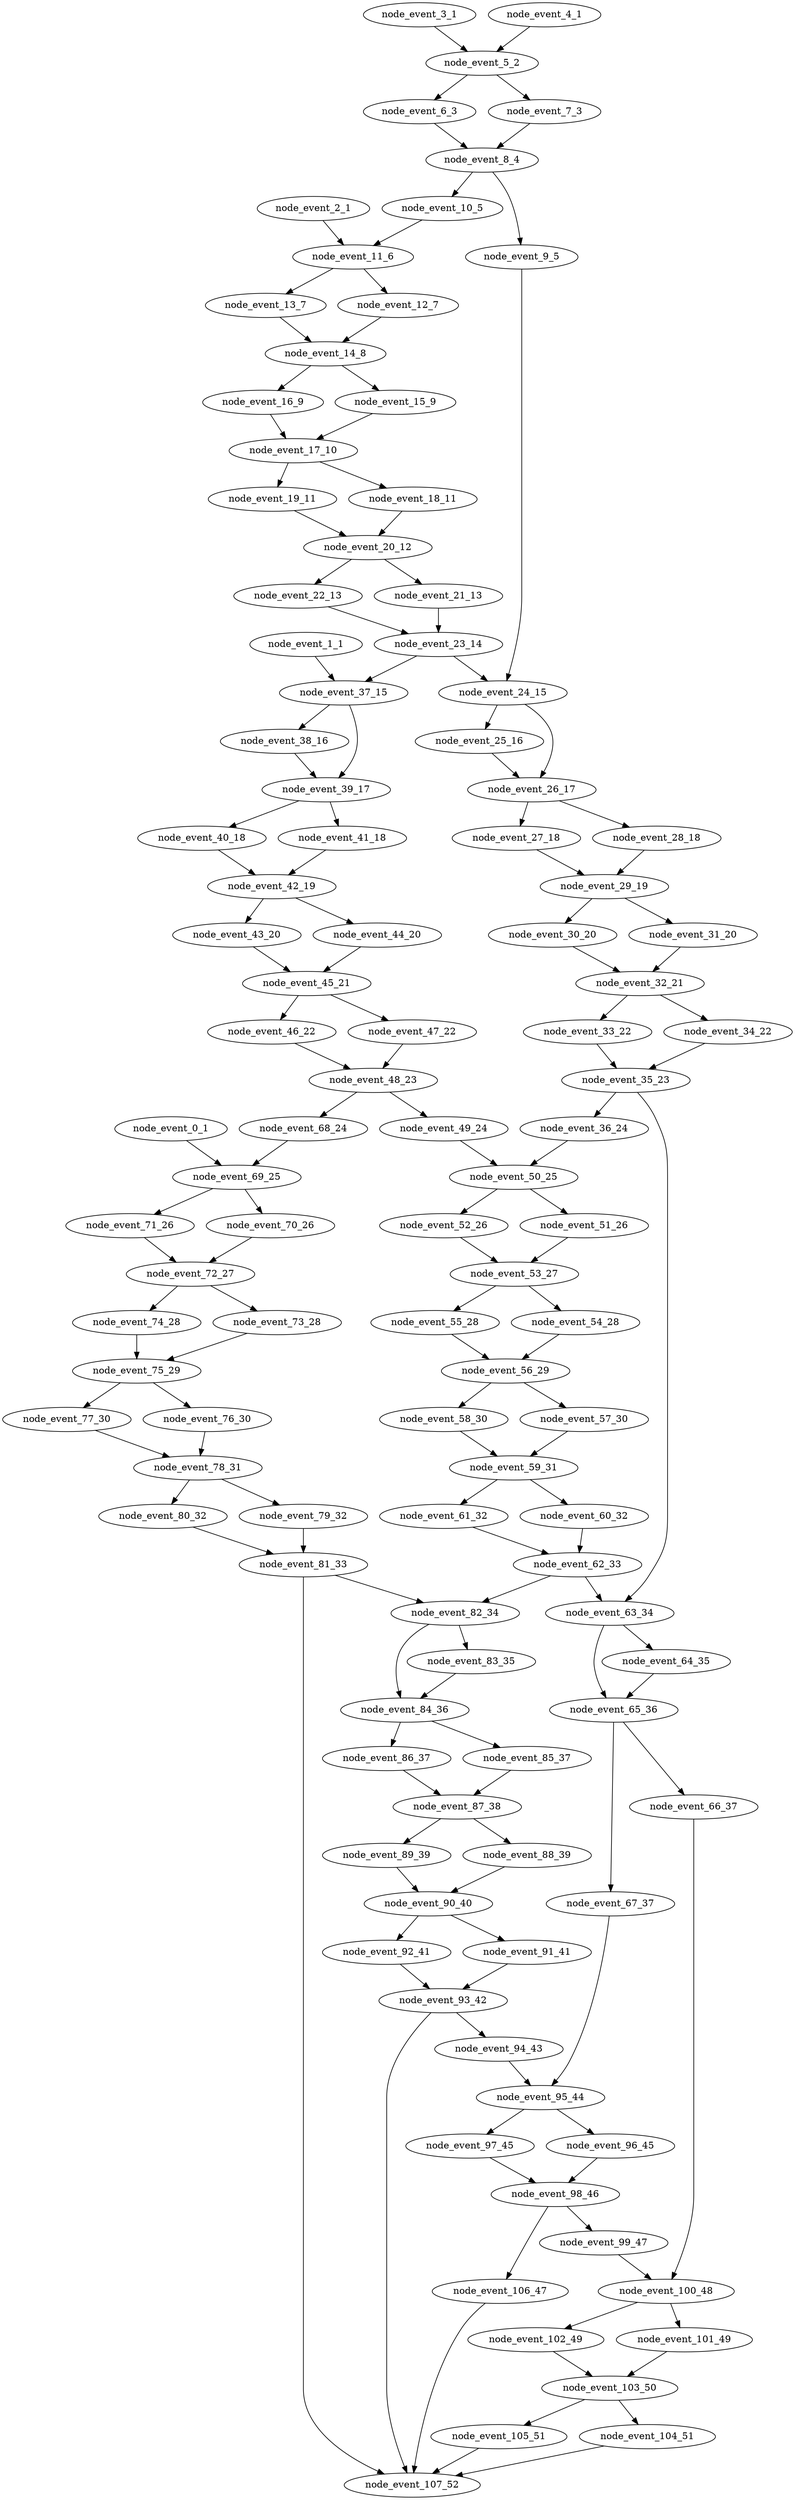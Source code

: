 digraph {
    node_event_0_1 [EventIndex="0" EventType="DotQasm.Scheduling.GateEvent" Depth="1" Dependencies="0" Latency="00:00:00.0010000" Priority="0.045000000000000026"];
    node_event_1_1 [EventIndex="1" EventType="DotQasm.Scheduling.GateEvent" Depth="1" Dependencies="0" Latency="00:00:00.0010000" Priority="0.06000000000000004"];
    node_event_2_1 [EventIndex="2" EventType="DotQasm.Scheduling.GateEvent" Depth="1" Dependencies="0" Latency="00:00:00.0010000" Priority="0.07400000000000005"];
    node_event_3_1 [EventIndex="3" EventType="DotQasm.Scheduling.GateEvent" Depth="1" Dependencies="0" Latency="00:00:00.0010000" Priority="0.08000000000000006"];
    node_event_4_1 [EventIndex="4" EventType="DotQasm.Scheduling.GateEvent" Depth="1" Dependencies="0" Latency="00:00:00.0010000" Priority="0.08000000000000006"];
    node_event_5_2 [EventIndex="5" EventType="DotQasm.Scheduling.ControlledGateEvent" Depth="2" Dependencies="2" Latency="00:00:00.0020000" Priority="0.07900000000000006"];
    node_event_6_3 [EventIndex="6" EventType="DotQasm.Scheduling.GateEvent" Depth="3" Dependencies="3" Latency="00:00:00.0010000" Priority="0.07700000000000005"];
    node_event_7_3 [EventIndex="7" EventType="DotQasm.Scheduling.GateEvent" Depth="3" Dependencies="3" Latency="00:00:00.0010000" Priority="0.07700000000000005"];
    node_event_8_4 [EventIndex="8" EventType="DotQasm.Scheduling.ControlledGateEvent" Depth="4" Dependencies="8" Latency="00:00:00.0020000" Priority="0.07600000000000005"];
    node_event_9_5 [EventIndex="9" EventType="DotQasm.Scheduling.GateEvent" Depth="5" Dependencies="9" Latency="00:00:00.0010000" Priority="0.06000000000000004"];
    node_event_10_5 [EventIndex="10" EventType="DotQasm.Scheduling.GateEvent" Depth="5" Dependencies="9" Latency="00:00:00.0010000" Priority="0.07400000000000005"];
    node_event_11_6 [EventIndex="11" EventType="DotQasm.Scheduling.ControlledGateEvent" Depth="6" Dependencies="11" Latency="00:00:00.0020000" Priority="0.07300000000000005"];
    node_event_12_7 [EventIndex="12" EventType="DotQasm.Scheduling.GateEvent" Depth="7" Dependencies="12" Latency="00:00:00.0010000" Priority="0.07100000000000005"];
    node_event_13_7 [EventIndex="13" EventType="DotQasm.Scheduling.GateEvent" Depth="7" Dependencies="12" Latency="00:00:00.0010000" Priority="0.07100000000000005"];
    node_event_14_8 [EventIndex="14" EventType="DotQasm.Scheduling.ControlledGateEvent" Depth="8" Dependencies="26" Latency="00:00:00.0020000" Priority="0.07000000000000005"];
    node_event_15_9 [EventIndex="15" EventType="DotQasm.Scheduling.GateEvent" Depth="9" Dependencies="27" Latency="00:00:00.0010000" Priority="0.06800000000000005"];
    node_event_16_9 [EventIndex="16" EventType="DotQasm.Scheduling.GateEvent" Depth="9" Dependencies="27" Latency="00:00:00.0010000" Priority="0.06800000000000005"];
    node_event_17_10 [EventIndex="17" EventType="DotQasm.Scheduling.ControlledGateEvent" Depth="10" Dependencies="56" Latency="00:00:00.0020000" Priority="0.06700000000000005"];
    node_event_18_11 [EventIndex="18" EventType="DotQasm.Scheduling.GateEvent" Depth="11" Dependencies="57" Latency="00:00:00.0010000" Priority="0.06500000000000004"];
    node_event_19_11 [EventIndex="19" EventType="DotQasm.Scheduling.GateEvent" Depth="11" Dependencies="57" Latency="00:00:00.0010000" Priority="0.06500000000000004"];
    node_event_20_12 [EventIndex="20" EventType="DotQasm.Scheduling.ControlledGateEvent" Depth="12" Dependencies="116" Latency="00:00:00.0020000" Priority="0.06400000000000004"];
    node_event_21_13 [EventIndex="21" EventType="DotQasm.Scheduling.GateEvent" Depth="13" Dependencies="117" Latency="00:00:00.0010000" Priority="0.06200000000000004"];
    node_event_22_13 [EventIndex="22" EventType="DotQasm.Scheduling.GateEvent" Depth="13" Dependencies="117" Latency="00:00:00.0010000" Priority="0.06200000000000004"];
    node_event_23_14 [EventIndex="23" EventType="DotQasm.Scheduling.ControlledGateEvent" Depth="14" Dependencies="236" Latency="00:00:00.0020000" Priority="0.06100000000000004"];
    node_event_24_15 [EventIndex="24" EventType="DotQasm.Scheduling.ControlledGateEvent" Depth="15" Dependencies="247" Latency="00:00:00.0020000" Priority="0.05900000000000004"];
    node_event_25_16 [EventIndex="25" EventType="DotQasm.Scheduling.GateEvent" Depth="16" Dependencies="248" Latency="00:00:00.0010000" Priority="0.05700000000000004"];
    node_event_26_17 [EventIndex="26" EventType="DotQasm.Scheduling.ControlledGateEvent" Depth="17" Dependencies="497" Latency="00:00:00.0020000" Priority="0.056000000000000036"];
    node_event_27_18 [EventIndex="27" EventType="DotQasm.Scheduling.GateEvent" Depth="18" Dependencies="498" Latency="00:00:00.0010000" Priority="0.054000000000000034"];
    node_event_28_18 [EventIndex="28" EventType="DotQasm.Scheduling.GateEvent" Depth="18" Dependencies="498" Latency="00:00:00.0010000" Priority="0.054000000000000034"];
    node_event_29_19 [EventIndex="29" EventType="DotQasm.Scheduling.ControlledGateEvent" Depth="19" Dependencies="998" Latency="00:00:00.0020000" Priority="0.05300000000000003"];
    node_event_30_20 [EventIndex="30" EventType="DotQasm.Scheduling.GateEvent" Depth="20" Dependencies="999" Latency="00:00:00.0010000" Priority="0.05100000000000003"];
    node_event_31_20 [EventIndex="31" EventType="DotQasm.Scheduling.GateEvent" Depth="20" Dependencies="999" Latency="00:00:00.0010000" Priority="0.05100000000000003"];
    node_event_32_21 [EventIndex="32" EventType="DotQasm.Scheduling.ControlledGateEvent" Depth="21" Dependencies="2000" Latency="00:00:00.0020000" Priority="0.05000000000000003"];
    node_event_33_22 [EventIndex="33" EventType="DotQasm.Scheduling.GateEvent" Depth="22" Dependencies="2001" Latency="00:00:00.0010000" Priority="0.04800000000000003"];
    node_event_34_22 [EventIndex="34" EventType="DotQasm.Scheduling.GateEvent" Depth="22" Dependencies="2001" Latency="00:00:00.0010000" Priority="0.04800000000000003"];
    node_event_35_23 [EventIndex="35" EventType="DotQasm.Scheduling.ControlledGateEvent" Depth="23" Dependencies="4004" Latency="00:00:00.0020000" Priority="0.04700000000000003"];
    node_event_36_24 [EventIndex="36" EventType="DotQasm.Scheduling.GateEvent" Depth="24" Dependencies="4005" Latency="00:00:00.0010000" Priority="0.045000000000000026"];
    node_event_37_15 [EventIndex="37" EventType="DotQasm.Scheduling.ControlledGateEvent" Depth="15" Dependencies="238" Latency="00:00:00.0020000" Priority="0.05900000000000004"];
    node_event_38_16 [EventIndex="38" EventType="DotQasm.Scheduling.GateEvent" Depth="16" Dependencies="239" Latency="00:00:00.0010000" Priority="0.05700000000000004"];
    node_event_39_17 [EventIndex="39" EventType="DotQasm.Scheduling.ControlledGateEvent" Depth="17" Dependencies="479" Latency="00:00:00.0020000" Priority="0.056000000000000036"];
    node_event_40_18 [EventIndex="40" EventType="DotQasm.Scheduling.GateEvent" Depth="18" Dependencies="480" Latency="00:00:00.0010000" Priority="0.054000000000000034"];
    node_event_41_18 [EventIndex="41" EventType="DotQasm.Scheduling.GateEvent" Depth="18" Dependencies="480" Latency="00:00:00.0010000" Priority="0.054000000000000034"];
    node_event_42_19 [EventIndex="42" EventType="DotQasm.Scheduling.ControlledGateEvent" Depth="19" Dependencies="962" Latency="00:00:00.0020000" Priority="0.05300000000000003"];
    node_event_43_20 [EventIndex="43" EventType="DotQasm.Scheduling.GateEvent" Depth="20" Dependencies="963" Latency="00:00:00.0010000" Priority="0.05100000000000003"];
    node_event_44_20 [EventIndex="44" EventType="DotQasm.Scheduling.GateEvent" Depth="20" Dependencies="963" Latency="00:00:00.0010000" Priority="0.05100000000000003"];
    node_event_45_21 [EventIndex="45" EventType="DotQasm.Scheduling.ControlledGateEvent" Depth="21" Dependencies="1928" Latency="00:00:00.0020000" Priority="0.05000000000000003"];
    node_event_46_22 [EventIndex="46" EventType="DotQasm.Scheduling.GateEvent" Depth="22" Dependencies="1929" Latency="00:00:00.0010000" Priority="0.04800000000000003"];
    node_event_47_22 [EventIndex="47" EventType="DotQasm.Scheduling.GateEvent" Depth="22" Dependencies="1929" Latency="00:00:00.0010000" Priority="0.04800000000000003"];
    node_event_48_23 [EventIndex="48" EventType="DotQasm.Scheduling.ControlledGateEvent" Depth="23" Dependencies="3860" Latency="00:00:00.0020000" Priority="0.04700000000000003"];
    node_event_49_24 [EventIndex="49" EventType="DotQasm.Scheduling.GateEvent" Depth="24" Dependencies="3861" Latency="00:00:00.0010000" Priority="0.045000000000000026"];
    node_event_50_25 [EventIndex="50" EventType="DotQasm.Scheduling.ControlledGateEvent" Depth="25" Dependencies="7868" Latency="00:00:00.0020000" Priority="0.044000000000000025"];
    node_event_51_26 [EventIndex="51" EventType="DotQasm.Scheduling.GateEvent" Depth="26" Dependencies="7869" Latency="00:00:00.0010000" Priority="0.04200000000000002"];
    node_event_52_26 [EventIndex="52" EventType="DotQasm.Scheduling.GateEvent" Depth="26" Dependencies="7869" Latency="00:00:00.0010000" Priority="0.04200000000000002"];
    node_event_53_27 [EventIndex="53" EventType="DotQasm.Scheduling.ControlledGateEvent" Depth="27" Dependencies="15740" Latency="00:00:00.0020000" Priority="0.04100000000000002"];
    node_event_54_28 [EventIndex="54" EventType="DotQasm.Scheduling.GateEvent" Depth="28" Dependencies="15741" Latency="00:00:00.0010000" Priority="0.03900000000000002"];
    node_event_55_28 [EventIndex="55" EventType="DotQasm.Scheduling.GateEvent" Depth="28" Dependencies="15741" Latency="00:00:00.0010000" Priority="0.03900000000000002"];
    node_event_56_29 [EventIndex="56" EventType="DotQasm.Scheduling.ControlledGateEvent" Depth="29" Dependencies="31484" Latency="00:00:00.0020000" Priority="0.03800000000000002"];
    node_event_57_30 [EventIndex="57" EventType="DotQasm.Scheduling.GateEvent" Depth="30" Dependencies="31485" Latency="00:00:00.0010000" Priority="0.03600000000000002"];
    node_event_58_30 [EventIndex="58" EventType="DotQasm.Scheduling.GateEvent" Depth="30" Dependencies="31485" Latency="00:00:00.0010000" Priority="0.03600000000000002"];
    node_event_59_31 [EventIndex="59" EventType="DotQasm.Scheduling.ControlledGateEvent" Depth="31" Dependencies="62972" Latency="00:00:00.0020000" Priority="0.03500000000000002"];
    node_event_60_32 [EventIndex="60" EventType="DotQasm.Scheduling.GateEvent" Depth="32" Dependencies="62973" Latency="00:00:00.0010000" Priority="0.033000000000000015"];
    node_event_61_32 [EventIndex="61" EventType="DotQasm.Scheduling.GateEvent" Depth="32" Dependencies="62973" Latency="00:00:00.0010000" Priority="0.033000000000000015"];
    node_event_62_33 [EventIndex="62" EventType="DotQasm.Scheduling.ControlledGateEvent" Depth="33" Dependencies="125948" Latency="00:00:00.0020000" Priority="0.032000000000000015"];
    node_event_63_34 [EventIndex="63" EventType="DotQasm.Scheduling.ControlledGateEvent" Depth="34" Dependencies="129954" Latency="00:00:00.0020000" Priority="0.021000000000000005"];
    node_event_64_35 [EventIndex="64" EventType="DotQasm.Scheduling.GateEvent" Depth="35" Dependencies="129955" Latency="00:00:00.0010000" Priority="0.019000000000000003"];
    node_event_65_36 [EventIndex="65" EventType="DotQasm.Scheduling.ControlledGateEvent" Depth="36" Dependencies="259911" Latency="00:00:00.0020000" Priority="0.018000000000000002"];
    node_event_66_37 [EventIndex="66" EventType="DotQasm.Scheduling.GateEvent" Depth="37" Dependencies="259912" Latency="00:00:00.0010000" Priority="0.010000000000000002"];
    node_event_67_37 [EventIndex="67" EventType="DotQasm.Scheduling.GateEvent" Depth="37" Dependencies="259912" Latency="00:00:00.0010000" Priority="0.016"];
    node_event_68_24 [EventIndex="68" EventType="DotQasm.Scheduling.GateEvent" Depth="24" Dependencies="3861" Latency="00:00:00.0010000" Priority="0.045000000000000026"];
    node_event_69_25 [EventIndex="69" EventType="DotQasm.Scheduling.ControlledGateEvent" Depth="25" Dependencies="3863" Latency="00:00:00.0020000" Priority="0.044000000000000025"];
    node_event_70_26 [EventIndex="70" EventType="DotQasm.Scheduling.GateEvent" Depth="26" Dependencies="3864" Latency="00:00:00.0010000" Priority="0.04200000000000002"];
    node_event_71_26 [EventIndex="71" EventType="DotQasm.Scheduling.GateEvent" Depth="26" Dependencies="3864" Latency="00:00:00.0010000" Priority="0.04200000000000002"];
    node_event_72_27 [EventIndex="72" EventType="DotQasm.Scheduling.ControlledGateEvent" Depth="27" Dependencies="7730" Latency="00:00:00.0020000" Priority="0.04100000000000002"];
    node_event_73_28 [EventIndex="73" EventType="DotQasm.Scheduling.GateEvent" Depth="28" Dependencies="7731" Latency="00:00:00.0010000" Priority="0.03900000000000002"];
    node_event_74_28 [EventIndex="74" EventType="DotQasm.Scheduling.GateEvent" Depth="28" Dependencies="7731" Latency="00:00:00.0010000" Priority="0.03900000000000002"];
    node_event_75_29 [EventIndex="75" EventType="DotQasm.Scheduling.ControlledGateEvent" Depth="29" Dependencies="15464" Latency="00:00:00.0020000" Priority="0.03800000000000002"];
    node_event_76_30 [EventIndex="76" EventType="DotQasm.Scheduling.GateEvent" Depth="30" Dependencies="15465" Latency="00:00:00.0010000" Priority="0.03600000000000002"];
    node_event_77_30 [EventIndex="77" EventType="DotQasm.Scheduling.GateEvent" Depth="30" Dependencies="15465" Latency="00:00:00.0010000" Priority="0.03600000000000002"];
    node_event_78_31 [EventIndex="78" EventType="DotQasm.Scheduling.ControlledGateEvent" Depth="31" Dependencies="30932" Latency="00:00:00.0020000" Priority="0.03500000000000002"];
    node_event_79_32 [EventIndex="79" EventType="DotQasm.Scheduling.GateEvent" Depth="32" Dependencies="30933" Latency="00:00:00.0010000" Priority="0.033000000000000015"];
    node_event_80_32 [EventIndex="80" EventType="DotQasm.Scheduling.GateEvent" Depth="32" Dependencies="30933" Latency="00:00:00.0010000" Priority="0.033000000000000015"];
    node_event_81_33 [EventIndex="81" EventType="DotQasm.Scheduling.ControlledGateEvent" Depth="33" Dependencies="61868" Latency="00:00:00.0020000" Priority="0.032000000000000015"];
    node_event_82_34 [EventIndex="82" EventType="DotQasm.Scheduling.ControlledGateEvent" Depth="34" Dependencies="187818" Latency="00:00:00.0020000" Priority="0.030000000000000013"];
    node_event_83_35 [EventIndex="83" EventType="DotQasm.Scheduling.GateEvent" Depth="35" Dependencies="187819" Latency="00:00:00.0010000" Priority="0.02800000000000001"];
    node_event_84_36 [EventIndex="84" EventType="DotQasm.Scheduling.ControlledGateEvent" Depth="36" Dependencies="375639" Latency="00:00:00.0020000" Priority="0.02700000000000001"];
    node_event_85_37 [EventIndex="85" EventType="DotQasm.Scheduling.GateEvent" Depth="37" Dependencies="375640" Latency="00:00:00.0010000" Priority="0.02500000000000001"];
    node_event_86_37 [EventIndex="86" EventType="DotQasm.Scheduling.GateEvent" Depth="37" Dependencies="375640" Latency="00:00:00.0010000" Priority="0.02500000000000001"];
    node_event_87_38 [EventIndex="87" EventType="DotQasm.Scheduling.ControlledGateEvent" Depth="38" Dependencies="751282" Latency="00:00:00.0020000" Priority="0.024000000000000007"];
    node_event_88_39 [EventIndex="88" EventType="DotQasm.Scheduling.GateEvent" Depth="39" Dependencies="751283" Latency="00:00:00.0010000" Priority="0.022000000000000006"];
    node_event_89_39 [EventIndex="89" EventType="DotQasm.Scheduling.GateEvent" Depth="39" Dependencies="751283" Latency="00:00:00.0010000" Priority="0.022000000000000006"];
    node_event_90_40 [EventIndex="90" EventType="DotQasm.Scheduling.ControlledGateEvent" Depth="40" Dependencies="1502568" Latency="00:00:00.0020000" Priority="0.021000000000000005"];
    node_event_91_41 [EventIndex="91" EventType="DotQasm.Scheduling.GateEvent" Depth="41" Dependencies="1502569" Latency="00:00:00.0010000" Priority="0.019000000000000003"];
    node_event_92_41 [EventIndex="92" EventType="DotQasm.Scheduling.GateEvent" Depth="41" Dependencies="1502569" Latency="00:00:00.0010000" Priority="0.019000000000000003"];
    node_event_93_42 [EventIndex="93" EventType="DotQasm.Scheduling.ControlledGateEvent" Depth="42" Dependencies="3005140" Latency="00:00:00.0020000" Priority="0.018000000000000002"];
    node_event_94_43 [EventIndex="94" EventType="DotQasm.Scheduling.GateEvent" Depth="43" Dependencies="3005141" Latency="00:00:00.0010000" Priority="0.016"];
    node_event_95_44 [EventIndex="95" EventType="DotQasm.Scheduling.ControlledGateEvent" Depth="44" Dependencies="3265055" Latency="00:00:00.0020000" Priority="0.015000000000000001"];
    node_event_96_45 [EventIndex="96" EventType="DotQasm.Scheduling.GateEvent" Depth="45" Dependencies="3265056" Latency="00:00:00.0010000" Priority="0.013000000000000001"];
    node_event_97_45 [EventIndex="97" EventType="DotQasm.Scheduling.GateEvent" Depth="45" Dependencies="3265056" Latency="00:00:00.0010000" Priority="0.013000000000000001"];
    node_event_98_46 [EventIndex="98" EventType="DotQasm.Scheduling.ControlledGateEvent" Depth="46" Dependencies="6530114" Latency="00:00:00.0020000" Priority="0.012000000000000002"];
    node_event_99_47 [EventIndex="99" EventType="DotQasm.Scheduling.GateEvent" Depth="47" Dependencies="6530115" Latency="00:00:00.0010000" Priority="0.010000000000000002"];
    node_event_100_48 [EventIndex="100" EventType="DotQasm.Scheduling.ControlledGateEvent" Depth="48" Dependencies="6790029" Latency="00:00:00.0020000" Priority="0.009000000000000001"];
    node_event_101_49 [EventIndex="101" EventType="DotQasm.Scheduling.GateEvent" Depth="49" Dependencies="6790030" Latency="00:00:00.0010000" Priority="0.007"];
    node_event_102_49 [EventIndex="102" EventType="DotQasm.Scheduling.GateEvent" Depth="49" Dependencies="6790030" Latency="00:00:00.0010000" Priority="0.007"];
    node_event_103_50 [EventIndex="103" EventType="DotQasm.Scheduling.ControlledGateEvent" Depth="50" Dependencies="13580062" Latency="00:00:00.0020000" Priority="0.006"];
    node_event_104_51 [EventIndex="104" EventType="DotQasm.Scheduling.GateEvent" Depth="51" Dependencies="13580063" Latency="00:00:00.0010000" Priority="0.004"];
    node_event_105_51 [EventIndex="105" EventType="DotQasm.Scheduling.GateEvent" Depth="51" Dependencies="13580063" Latency="00:00:00.0010000" Priority="0.004"];
    node_event_106_47 [EventIndex="106" EventType="DotQasm.Scheduling.GateEvent" Depth="47" Dependencies="6530115" Latency="00:00:00.0010000" Priority="0.004"];
    node_event_107_52 [EventIndex="107" EventType="DotQasm.Scheduling.MeasurementEvent" Depth="52" Dependencies="36757254" Latency="00:00:00.0030000" Priority="0.003"];
    node_event_0_1 -> node_event_69_25;
    node_event_1_1 -> node_event_37_15;
    node_event_2_1 -> node_event_11_6;
    node_event_3_1 -> node_event_5_2;
    node_event_4_1 -> node_event_5_2;
    node_event_5_2 -> node_event_6_3;
    node_event_5_2 -> node_event_7_3;
    node_event_6_3 -> node_event_8_4;
    node_event_7_3 -> node_event_8_4;
    node_event_8_4 -> node_event_9_5;
    node_event_8_4 -> node_event_10_5;
    node_event_9_5 -> node_event_24_15;
    node_event_10_5 -> node_event_11_6;
    node_event_11_6 -> node_event_12_7;
    node_event_11_6 -> node_event_13_7;
    node_event_12_7 -> node_event_14_8;
    node_event_13_7 -> node_event_14_8;
    node_event_14_8 -> node_event_15_9;
    node_event_14_8 -> node_event_16_9;
    node_event_15_9 -> node_event_17_10;
    node_event_16_9 -> node_event_17_10;
    node_event_17_10 -> node_event_18_11;
    node_event_17_10 -> node_event_19_11;
    node_event_18_11 -> node_event_20_12;
    node_event_19_11 -> node_event_20_12;
    node_event_20_12 -> node_event_21_13;
    node_event_20_12 -> node_event_22_13;
    node_event_21_13 -> node_event_23_14;
    node_event_22_13 -> node_event_23_14;
    node_event_23_14 -> node_event_24_15;
    node_event_23_14 -> node_event_37_15;
    node_event_24_15 -> node_event_25_16;
    node_event_24_15 -> node_event_26_17;
    node_event_25_16 -> node_event_26_17;
    node_event_26_17 -> node_event_27_18;
    node_event_26_17 -> node_event_28_18;
    node_event_27_18 -> node_event_29_19;
    node_event_28_18 -> node_event_29_19;
    node_event_29_19 -> node_event_30_20;
    node_event_29_19 -> node_event_31_20;
    node_event_30_20 -> node_event_32_21;
    node_event_31_20 -> node_event_32_21;
    node_event_32_21 -> node_event_33_22;
    node_event_32_21 -> node_event_34_22;
    node_event_33_22 -> node_event_35_23;
    node_event_34_22 -> node_event_35_23;
    node_event_35_23 -> node_event_36_24;
    node_event_35_23 -> node_event_63_34;
    node_event_36_24 -> node_event_50_25;
    node_event_37_15 -> node_event_38_16;
    node_event_37_15 -> node_event_39_17;
    node_event_38_16 -> node_event_39_17;
    node_event_39_17 -> node_event_40_18;
    node_event_39_17 -> node_event_41_18;
    node_event_40_18 -> node_event_42_19;
    node_event_41_18 -> node_event_42_19;
    node_event_42_19 -> node_event_43_20;
    node_event_42_19 -> node_event_44_20;
    node_event_43_20 -> node_event_45_21;
    node_event_44_20 -> node_event_45_21;
    node_event_45_21 -> node_event_46_22;
    node_event_45_21 -> node_event_47_22;
    node_event_46_22 -> node_event_48_23;
    node_event_47_22 -> node_event_48_23;
    node_event_48_23 -> node_event_49_24;
    node_event_48_23 -> node_event_68_24;
    node_event_49_24 -> node_event_50_25;
    node_event_50_25 -> node_event_51_26;
    node_event_50_25 -> node_event_52_26;
    node_event_51_26 -> node_event_53_27;
    node_event_52_26 -> node_event_53_27;
    node_event_53_27 -> node_event_54_28;
    node_event_53_27 -> node_event_55_28;
    node_event_54_28 -> node_event_56_29;
    node_event_55_28 -> node_event_56_29;
    node_event_56_29 -> node_event_57_30;
    node_event_56_29 -> node_event_58_30;
    node_event_57_30 -> node_event_59_31;
    node_event_58_30 -> node_event_59_31;
    node_event_59_31 -> node_event_60_32;
    node_event_59_31 -> node_event_61_32;
    node_event_60_32 -> node_event_62_33;
    node_event_61_32 -> node_event_62_33;
    node_event_62_33 -> node_event_63_34;
    node_event_62_33 -> node_event_82_34;
    node_event_63_34 -> node_event_64_35;
    node_event_63_34 -> node_event_65_36;
    node_event_64_35 -> node_event_65_36;
    node_event_65_36 -> node_event_66_37;
    node_event_65_36 -> node_event_67_37;
    node_event_66_37 -> node_event_100_48;
    node_event_67_37 -> node_event_95_44;
    node_event_68_24 -> node_event_69_25;
    node_event_69_25 -> node_event_70_26;
    node_event_69_25 -> node_event_71_26;
    node_event_70_26 -> node_event_72_27;
    node_event_71_26 -> node_event_72_27;
    node_event_72_27 -> node_event_73_28;
    node_event_72_27 -> node_event_74_28;
    node_event_73_28 -> node_event_75_29;
    node_event_74_28 -> node_event_75_29;
    node_event_75_29 -> node_event_76_30;
    node_event_75_29 -> node_event_77_30;
    node_event_76_30 -> node_event_78_31;
    node_event_77_30 -> node_event_78_31;
    node_event_78_31 -> node_event_79_32;
    node_event_78_31 -> node_event_80_32;
    node_event_79_32 -> node_event_81_33;
    node_event_80_32 -> node_event_81_33;
    node_event_81_33 -> node_event_82_34;
    node_event_81_33 -> node_event_107_52;
    node_event_82_34 -> node_event_83_35;
    node_event_82_34 -> node_event_84_36;
    node_event_83_35 -> node_event_84_36;
    node_event_84_36 -> node_event_85_37;
    node_event_84_36 -> node_event_86_37;
    node_event_85_37 -> node_event_87_38;
    node_event_86_37 -> node_event_87_38;
    node_event_87_38 -> node_event_88_39;
    node_event_87_38 -> node_event_89_39;
    node_event_88_39 -> node_event_90_40;
    node_event_89_39 -> node_event_90_40;
    node_event_90_40 -> node_event_91_41;
    node_event_90_40 -> node_event_92_41;
    node_event_91_41 -> node_event_93_42;
    node_event_92_41 -> node_event_93_42;
    node_event_93_42 -> node_event_94_43;
    node_event_93_42 -> node_event_107_52;
    node_event_94_43 -> node_event_95_44;
    node_event_95_44 -> node_event_96_45;
    node_event_95_44 -> node_event_97_45;
    node_event_96_45 -> node_event_98_46;
    node_event_97_45 -> node_event_98_46;
    node_event_98_46 -> node_event_99_47;
    node_event_98_46 -> node_event_106_47;
    node_event_99_47 -> node_event_100_48;
    node_event_100_48 -> node_event_101_49;
    node_event_100_48 -> node_event_102_49;
    node_event_101_49 -> node_event_103_50;
    node_event_102_49 -> node_event_103_50;
    node_event_103_50 -> node_event_104_51;
    node_event_103_50 -> node_event_105_51;
    node_event_104_51 -> node_event_107_52;
    node_event_105_51 -> node_event_107_52;
    node_event_106_47 -> node_event_107_52;
}
